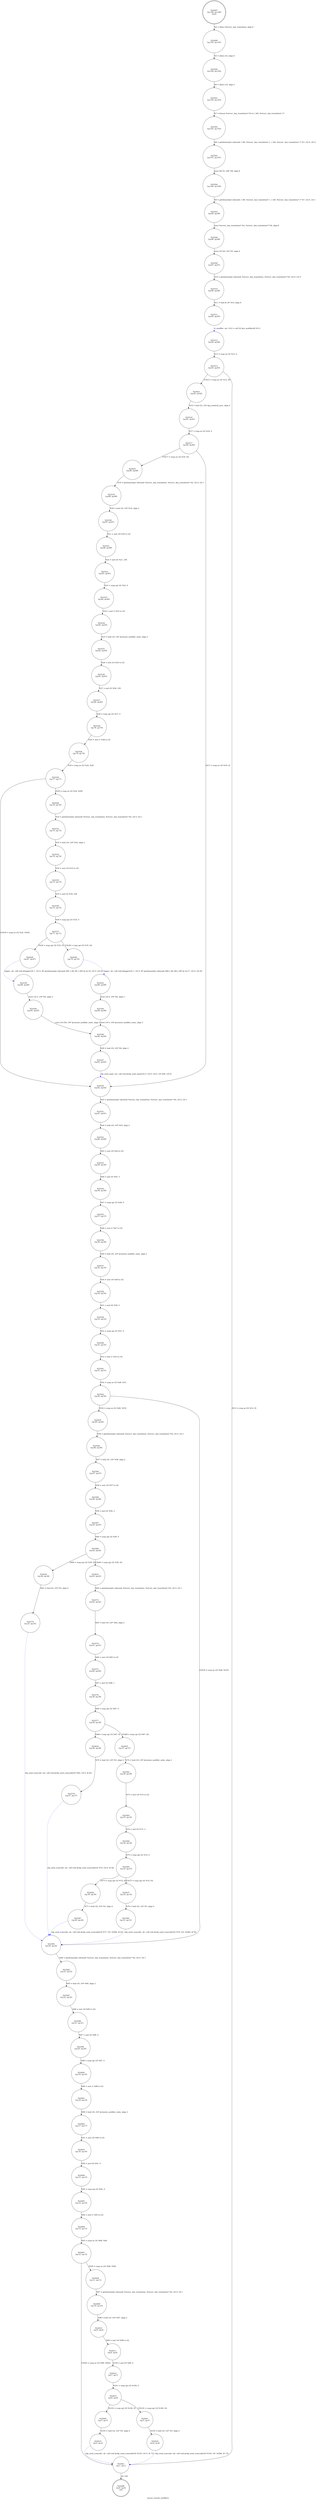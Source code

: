 digraph ensure_remote_modifiers {
label="ensure_remote_modifiers"
22496 [label="N22496\n(rp:0, ep:0)\nexit", shape="doublecircle"]
22497 [label="N22497\n(rp:106, ep:106)\nentry", shape="doublecircle"]
22497 -> 22499 [label="%4 = alloca %struct._key_translation, align 8"]
22499 [label="N22499\n(rp:105, ep:105)", shape="circle"]
22499 -> 22500 [label="%5 = alloca i32, align 4"]
22500 [label="N22500\n(rp:104, ep:104)", shape="circle"]
22500 -> 22501 [label="%6 = alloca i16, align 2"]
22501 [label="N22501\n(rp:103, ep:103)", shape="circle"]
22501 -> 22502 [label="%7 = bitcast %struct._key_translation* %4 to { i64, %struct._key_translation* }*"]
22502 [label="N22502\n(rp:102, ep:102)", shape="circle"]
22502 -> 22503 [label="%8 = getelementptr inbounds { i64, %struct._key_translation* }, { i64, %struct._key_translation* }* %7, i32 0, i32 0"]
22503 [label="N22503\n(rp:101, ep:101)", shape="circle"]
22503 -> 22504 [label="store i64 %1, i64* %8, align 8"]
22504 [label="N22504\n(rp:100, ep:100)", shape="circle"]
22504 -> 22505 [label="%9 = getelementptr inbounds { i64, %struct._key_translation* }, { i64, %struct._key_translation* }* %7, i32 0, i32 1"]
22505 [label="N22505\n(rp:99, ep:99)", shape="circle"]
22505 -> 22506 [label="store %struct._key_translation* %2, %struct._key_translation** %9, align 8"]
22506 [label="N22506\n(rp:98, ep:98)", shape="circle"]
22506 -> 22509 [label="store i32 %0, i32* %5, align 4"]
22509 [label="N22509\n(rp:97, ep:97)", shape="circle"]
22509 -> 22510 [label="%10 = getelementptr inbounds %struct._key_translation, %struct._key_translation* %4, i32 0, i32 0"]
22510 [label="N22510\n(rp:96, ep:96)", shape="circle"]
22510 -> 22511 [label="%11 = load i8, i8* %10, align 8"]
22511 [label="N22511\n(rp:95, ep:95)", shape="circle"]
22511 -> 22512 [label="is_modifier --@-- %12 = call i32 @is_modifier(i8 %11)", style="dashed", color="blue"]
22512 [label="N22512\n(rp:94, ep:94)", shape="circle"]
22512 -> 22513 [label="%13 = icmp ne i32 %12, 0"]
22513 [label="N22513\n(rp:93, ep:93)", shape="circle"]
22513 -> 22623 [label="[!(%13 = icmp ne i32 %12, 0)]"]
22513 -> 22621 [label="[%13 = icmp ne i32 %12, 0]"]
22516 [label="N22516\n(rp:91, ep:91)", shape="circle"]
22516 -> 22517 [label="%17 = icmp ne i32 %16, 0"]
22517 [label="N22517\n(rp:90, ep:90)", shape="circle"]
22517 -> 22625 [label="[!(%17 = icmp ne i32 %16, 0)]"]
22517 -> 22550 [label="[%17 = icmp ne i32 %16, 0]"]
22519 [label="N22519\n(rp:88, ep:88)", shape="circle"]
22519 -> 22520 [label="%20 = load i16, i16* %19, align 2"]
22520 [label="N22520\n(rp:87, ep:87)", shape="circle"]
22520 -> 22521 [label="%21 = zext i16 %20 to i32"]
22521 [label="N22521\n(rp:86, ep:86)", shape="circle"]
22521 -> 22522 [label="%22 = and i32 %21, 256"]
22522 [label="N22522\n(rp:85, ep:85)", shape="circle"]
22522 -> 22523 [label="%23 = icmp sgt i32 %22, 0"]
22523 [label="N22523\n(rp:84, ep:84)", shape="circle"]
22523 -> 22524 [label="%24 = zext i1 %23 to i32"]
22524 [label="N22524\n(rp:83, ep:83)", shape="circle"]
22524 -> 22525 [label="%25 = load i16, i16* @remote_modifier_state, align 2"]
22525 [label="N22525\n(rp:82, ep:82)", shape="circle"]
22525 -> 22526 [label="%26 = zext i16 %25 to i32"]
22526 [label="N22526\n(rp:81, ep:81)", shape="circle"]
22526 -> 22527 [label="%27 = and i32 %26, 256"]
22527 [label="N22527\n(rp:80, ep:80)", shape="circle"]
22527 -> 22528 [label="%28 = icmp sgt i32 %27, 0"]
22528 [label="N22528\n(rp:79, ep:79)", shape="circle"]
22528 -> 22529 [label="%29 = zext i1 %28 to i32"]
22529 [label="N22529\n(rp:78, ep:78)", shape="circle"]
22529 -> 22530 [label="%30 = icmp ne i32 %24, %29"]
22530 [label="N22530\n(rp:77, ep:77)", shape="circle"]
22530 -> 22626 [label="[%30 = icmp ne i32 %24, %29]"]
22530 -> 22550 [label="[!(%30 = icmp ne i32 %24, %29)]"]
22533 [label="N22533\n(rp:75, ep:75)", shape="circle"]
22533 -> 22534 [label="%33 = load i16, i16* %32, align 2"]
22534 [label="N22534\n(rp:74, ep:74)", shape="circle"]
22534 -> 22535 [label="%34 = zext i16 %33 to i32"]
22535 [label="N22535\n(rp:73, ep:73)", shape="circle"]
22535 -> 22536 [label="%35 = and i32 %34, 256"]
22536 [label="N22536\n(rp:72, ep:72)", shape="circle"]
22536 -> 22537 [label="%36 = icmp sgt i32 %35, 0"]
22537 [label="N22537\n(rp:71, ep:71)", shape="circle"]
22537 -> 22628 [label="[%36 = icmp sgt i32 %35, 0]"]
22537 -> 22629 [label="[!(%36 = icmp sgt i32 %35, 0)]"]
22539 [label="N22539\n(rp:66, ep:66)", shape="circle"]
22539 -> 22540 [label="store i16 2, i16* %6, align 2"]
22540 [label="N22540\n(rp:65, ep:65)", shape="circle"]
22540 -> 22546 [label="store i16 256, i16* @remote_modifier_state, align 2"]
22543 [label="N22543\n(rp:69, ep:69)", shape="circle"]
22543 -> 22544 [label="store i16 0, i16* %6, align 2"]
22544 [label="N22544\n(rp:68, ep:68)", shape="circle"]
22544 -> 22546 [label="store i16 0, i16* @remote_modifier_state, align 2"]
22546 [label="N22546\n(rp:64, ep:64)", shape="circle"]
22546 -> 22547 [label="%40 = load i16, i16* %6, align 2"]
22547 [label="N22547\n(rp:63, ep:63)", shape="circle"]
22547 -> 22550 [label="rdp_send_input --@-- call void @rdp_send_input(i32 0, i16 0, i16 0, i16 %40, i16 0)", style="dashed", color="blue"]
22550 [label="N22550\n(rp:62, ep:62)", shape="circle"]
22550 -> 22551 [label="%43 = getelementptr inbounds %struct._key_translation, %struct._key_translation* %4, i32 0, i32 1"]
22551 [label="N22551\n(rp:61, ep:61)", shape="circle"]
22551 -> 22552 [label="%44 = load i16, i16* %43, align 2"]
22552 [label="N22552\n(rp:60, ep:60)", shape="circle"]
22552 -> 22553 [label="%45 = zext i16 %44 to i32"]
22553 [label="N22553\n(rp:59, ep:59)", shape="circle"]
22553 -> 22554 [label="%46 = and i32 %45, 3"]
22554 [label="N22554\n(rp:58, ep:58)", shape="circle"]
22554 -> 22555 [label="%47 = icmp sgt i32 %46, 0"]
22555 [label="N22555\n(rp:57, ep:57)", shape="circle"]
22555 -> 22556 [label="%48 = zext i1 %47 to i32"]
22556 [label="N22556\n(rp:56, ep:56)", shape="circle"]
22556 -> 22557 [label="%49 = load i16, i16* @remote_modifier_state, align 2"]
22557 [label="N22557\n(rp:55, ep:55)", shape="circle"]
22557 -> 22558 [label="%50 = zext i16 %49 to i32"]
22558 [label="N22558\n(rp:54, ep:54)", shape="circle"]
22558 -> 22559 [label="%51 = and i32 %50, 3"]
22559 [label="N22559\n(rp:53, ep:53)", shape="circle"]
22559 -> 22560 [label="%52 = icmp sgt i32 %51, 0"]
22560 [label="N22560\n(rp:52, ep:52)", shape="circle"]
22560 -> 22561 [label="%53 = zext i1 %52 to i32"]
22561 [label="N22561\n(rp:51, ep:51)", shape="circle"]
22561 -> 22562 [label="%54 = icmp ne i32 %48, %53"]
22562 [label="N22562\n(rp:50, ep:50)", shape="circle"]
22562 -> 22630 [label="[%54 = icmp ne i32 %48, %53]"]
22562 -> 22595 [label="[!(%54 = icmp ne i32 %48, %53)]"]
22564 [label="N22564\n(rp:48, ep:48)", shape="circle"]
22564 -> 22565 [label="%57 = load i16, i16* %56, align 2"]
22565 [label="N22565\n(rp:47, ep:47)", shape="circle"]
22565 -> 22566 [label="%58 = zext i16 %57 to i32"]
22566 [label="N22566\n(rp:46, ep:46)", shape="circle"]
22566 -> 22567 [label="%59 = and i32 %58, 2"]
22567 [label="N22567\n(rp:45, ep:45)", shape="circle"]
22567 -> 22568 [label="%60 = icmp sgt i32 %59, 0"]
22568 [label="N22568\n(rp:44, ep:44)", shape="circle"]
22568 -> 22632 [label="[%60 = icmp sgt i32 %59, 0]"]
22568 -> 22633 [label="[!(%60 = icmp sgt i32 %59, 0)]"]
22570 [label="N22570\n(rp:25, ep:25)", shape="circle"]
22570 -> 22595 [label="rdp_send_scancode --@-- call void @rdp_send_scancode(i32 %62, i16 0, i8 42)", style="dashed", color="blue"]
22573 [label="N22573\n(rp:42, ep:42)", shape="circle"]
22573 -> 22574 [label="%65 = load i16, i16* %64, align 2"]
22574 [label="N22574\n(rp:41, ep:41)", shape="circle"]
22574 -> 22575 [label="%66 = zext i16 %65 to i32"]
22575 [label="N22575\n(rp:40, ep:40)", shape="circle"]
22575 -> 22576 [label="%67 = and i32 %66, 1"]
22576 [label="N22576\n(rp:39, ep:39)", shape="circle"]
22576 -> 22577 [label="%68 = icmp sgt i32 %67, 0"]
22577 [label="N22577\n(rp:38, ep:38)", shape="circle"]
22577 -> 22634 [label="[%68 = icmp sgt i32 %67, 0]"]
22577 -> 22635 [label="[!(%68 = icmp sgt i32 %67, 0)]"]
22579 [label="N22579\n(rp:27, ep:27)", shape="circle"]
22579 -> 22595 [label="rdp_send_scancode --@-- call void @rdp_send_scancode(i32 %70, i16 0, i8 54)", style="dashed", color="blue"]
22582 [label="N22582\n(rp:36, ep:36)", shape="circle"]
22582 -> 22583 [label="%73 = zext i16 %72 to i32"]
22583 [label="N22583\n(rp:35, ep:35)", shape="circle"]
22583 -> 22584 [label="%74 = and i32 %73, 2"]
22584 [label="N22584\n(rp:34, ep:34)", shape="circle"]
22584 -> 22585 [label="%75 = icmp sgt i32 %74, 0"]
22585 [label="N22585\n(rp:33, ep:33)", shape="circle"]
22585 -> 22636 [label="[%75 = icmp sgt i32 %74, 0]"]
22585 -> 22637 [label="[!(%75 = icmp sgt i32 %74, 0)]"]
22587 [label="N22587\n(rp:29, ep:29)", shape="circle"]
22587 -> 22595 [label="rdp_send_scancode --@-- call void @rdp_send_scancode(i32 %77, i16 -16384, i8 42)", style="dashed", color="blue"]
22590 [label="N22590\n(rp:31, ep:31)", shape="circle"]
22590 -> 22595 [label="rdp_send_scancode --@-- call void @rdp_send_scancode(i32 %79, i16 -16384, i8 54)", style="dashed", color="blue"]
22595 [label="N22595\n(rp:24, ep:24)", shape="circle"]
22595 -> 22596 [label="%84 = getelementptr inbounds %struct._key_translation, %struct._key_translation* %4, i32 0, i32 1"]
22596 [label="N22596\n(rp:23, ep:23)", shape="circle"]
22596 -> 22597 [label="%85 = load i16, i16* %84, align 2"]
22597 [label="N22597\n(rp:22, ep:22)", shape="circle"]
22597 -> 22598 [label="%86 = zext i16 %85 to i32"]
22598 [label="N22598\n(rp:21, ep:21)", shape="circle"]
22598 -> 22599 [label="%87 = and i32 %86, 4"]
22599 [label="N22599\n(rp:20, ep:20)", shape="circle"]
22599 -> 22600 [label="%88 = icmp sgt i32 %87, 0"]
22600 [label="N22600\n(rp:19, ep:19)", shape="circle"]
22600 -> 22601 [label="%89 = zext i1 %88 to i32"]
22601 [label="N22601\n(rp:18, ep:18)", shape="circle"]
22601 -> 22602 [label="%90 = load i16, i16* @remote_modifier_state, align 2"]
22602 [label="N22602\n(rp:17, ep:17)", shape="circle"]
22602 -> 22603 [label="%91 = zext i16 %90 to i32"]
22603 [label="N22603\n(rp:16, ep:16)", shape="circle"]
22603 -> 22604 [label="%92 = and i32 %91, 4"]
22604 [label="N22604\n(rp:15, ep:15)", shape="circle"]
22604 -> 22605 [label="%93 = icmp sgt i32 %92, 0"]
22605 [label="N22605\n(rp:14, ep:14)", shape="circle"]
22605 -> 22606 [label="%94 = zext i1 %93 to i32"]
22606 [label="N22606\n(rp:13, ep:13)", shape="circle"]
22606 -> 22607 [label="%95 = icmp ne i32 %89, %94"]
22607 [label="N22607\n(rp:12, ep:12)", shape="circle"]
22607 -> 22638 [label="[%95 = icmp ne i32 %89, %94]"]
22607 -> 22621 [label="[!(%95 = icmp ne i32 %89, %94)]"]
22609 [label="N22609\n(rp:10, ep:10)", shape="circle"]
22609 -> 22610 [label="%98 = load i16, i16* %97, align 2"]
22610 [label="N22610\n(rp:9, ep:9)", shape="circle"]
22610 -> 22611 [label="%99 = zext i16 %98 to i32"]
22611 [label="N22611\n(rp:8, ep:8)", shape="circle"]
22611 -> 22612 [label="%100 = and i32 %99, 4"]
22612 [label="N22612\n(rp:7, ep:7)", shape="circle"]
22612 -> 22613 [label="%101 = icmp sgt i32 %100, 0"]
22613 [label="N22613\n(rp:6, ep:6)", shape="circle"]
22613 -> 22640 [label="[%101 = icmp sgt i32 %100, 0]"]
22613 -> 22641 [label="[!(%101 = icmp sgt i32 %100, 0)]"]
22615 [label="N22615\n(rp:2, ep:2)", shape="circle"]
22615 -> 22621 [label="rdp_send_scancode --@-- call void @rdp_send_scancode(i32 %103, i16 0, i8 -72)", style="dashed", color="blue"]
22618 [label="N22618\n(rp:4, ep:4)", shape="circle"]
22618 -> 22621 [label="rdp_send_scancode --@-- call void @rdp_send_scancode(i32 %105, i16 -16384, i8 -72)", style="dashed", color="blue"]
22621 [label="N22621\n(rp:1, ep:1)", shape="circle"]
22621 -> 22496 [label="ret void"]
22623 [label="N22623\n(rp:92, ep:92)", shape="circle"]
22623 -> 22516 [label="%16 = load i32, i32* @g_numlock_sync, align 4"]
22625 [label="N22625\n(rp:89, ep:89)", shape="circle"]
22625 -> 22519 [label="%19 = getelementptr inbounds %struct._key_translation, %struct._key_translation* %4, i32 0, i32 1"]
22626 [label="N22626\n(rp:76, ep:76)", shape="circle"]
22626 -> 22533 [label="%32 = getelementptr inbounds %struct._key_translation, %struct._key_translation* %4, i32 0, i32 1"]
22628 [label="N22628\n(rp:67, ep:67)", shape="circle"]
22628 -> 22539 [label="logger --@-- call void @logger(i32 1, i32 0, i8* getelementptr inbounds ([81 x i8], [81 x i8]* @.str.16, i32 0, i32 0))", style="dashed", color="blue"]
22629 [label="N22629\n(rp:70, ep:70)", shape="circle"]
22629 -> 22543 [label="logger --@-- call void @logger(i32 1, i32 0, i8* getelementptr inbounds ([84 x i8], [84 x i8]* @.str.17, i32 0, i32 0))", style="dashed", color="blue"]
22630 [label="N22630\n(rp:49, ep:49)", shape="circle"]
22630 -> 22564 [label="%56 = getelementptr inbounds %struct._key_translation, %struct._key_translation* %4, i32 0, i32 1"]
22632 [label="N22632\n(rp:26, ep:26)", shape="circle"]
22632 -> 22570 [label="%62 = load i32, i32* %5, align 4"]
22633 [label="N22633\n(rp:43, ep:43)", shape="circle"]
22633 -> 22573 [label="%64 = getelementptr inbounds %struct._key_translation, %struct._key_translation* %4, i32 0, i32 1"]
22634 [label="N22634\n(rp:28, ep:28)", shape="circle"]
22634 -> 22579 [label="%70 = load i32, i32* %5, align 4"]
22635 [label="N22635\n(rp:37, ep:37)", shape="circle"]
22635 -> 22582 [label="%72 = load i16, i16* @remote_modifier_state, align 2"]
22636 [label="N22636\n(rp:30, ep:30)", shape="circle"]
22636 -> 22587 [label="%77 = load i32, i32* %5, align 4"]
22637 [label="N22637\n(rp:32, ep:32)", shape="circle"]
22637 -> 22590 [label="%79 = load i32, i32* %5, align 4"]
22638 [label="N22638\n(rp:11, ep:11)", shape="circle"]
22638 -> 22609 [label="%97 = getelementptr inbounds %struct._key_translation, %struct._key_translation* %4, i32 0, i32 1"]
22640 [label="N22640\n(rp:3, ep:3)", shape="circle"]
22640 -> 22615 [label="%103 = load i32, i32* %5, align 4"]
22641 [label="N22641\n(rp:5, ep:5)", shape="circle"]
22641 -> 22618 [label="%105 = load i32, i32* %5, align 4"]
}
